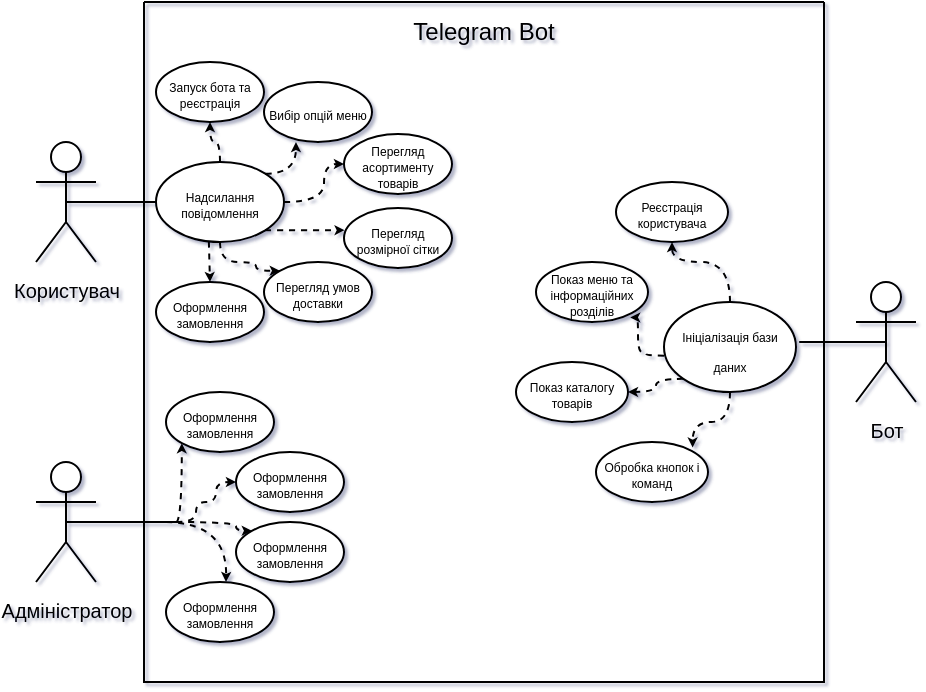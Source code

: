 <mxfile version="24.8.4">
  <diagram name="Страница — 1" id="RqsS0yz3TWl_wXyeVh9h">
    <mxGraphModel dx="2333" dy="1349" grid="1" gridSize="10" guides="1" tooltips="1" connect="1" arrows="1" fold="1" page="1" pageScale="1" pageWidth="827" pageHeight="1169" background="#FFFFFF" math="0" shadow="1">
      <root>
        <mxCell id="0" />
        <mxCell id="1" parent="0" />
        <mxCell id="C0XFGFW7d7K-EMH7Y1WT-32" style="edgeStyle=orthogonalEdgeStyle;rounded=0;orthogonalLoop=1;jettySize=auto;html=1;exitX=0.5;exitY=0.5;exitDx=0;exitDy=0;exitPerimeter=0;entryX=0;entryY=0.5;entryDx=0;entryDy=0;endArrow=none;endFill=0;" edge="1" parent="1" source="-us4pY8ACrfKPUBgGvkg-1" target="C0XFGFW7d7K-EMH7Y1WT-17">
          <mxGeometry relative="1" as="geometry" />
        </mxCell>
        <mxCell id="-us4pY8ACrfKPUBgGvkg-1" value="&lt;font style=&quot;font-size: 10px;&quot;&gt;Користувач&lt;/font&gt;" style="shape=umlActor;verticalLabelPosition=bottom;verticalAlign=top;html=1;outlineConnect=0;" parent="1" vertex="1">
          <mxGeometry x="190" y="140" width="30" height="60" as="geometry" />
        </mxCell>
        <mxCell id="-us4pY8ACrfKPUBgGvkg-2" value="&lt;font style=&quot;font-size: 10px;&quot;&gt;Адміністратор&lt;/font&gt;" style="shape=umlActor;verticalLabelPosition=bottom;verticalAlign=top;html=1;outlineConnect=0;" parent="1" vertex="1">
          <mxGeometry x="190" y="300" width="30" height="60" as="geometry" />
        </mxCell>
        <mxCell id="-us4pY8ACrfKPUBgGvkg-3" value="&lt;font style=&quot;font-size: 10px;&quot;&gt;Бот&lt;/font&gt;" style="shape=umlActor;verticalLabelPosition=bottom;verticalAlign=top;html=1;outlineConnect=0;" parent="1" vertex="1">
          <mxGeometry x="600" y="210" width="30" height="60" as="geometry" />
        </mxCell>
        <mxCell id="-us4pY8ACrfKPUBgGvkg-4" value="" style="swimlane;startSize=0;" parent="1" vertex="1">
          <mxGeometry x="244" y="70" width="340" height="340" as="geometry">
            <mxRectangle x="310" y="90" width="50" height="40" as="alternateBounds" />
          </mxGeometry>
        </mxCell>
        <mxCell id="-us4pY8ACrfKPUBgGvkg-7" value="Telegram Bot" style="text;html=1;align=center;verticalAlign=middle;whiteSpace=wrap;rounded=0;" parent="-us4pY8ACrfKPUBgGvkg-4" vertex="1">
          <mxGeometry x="130" width="80" height="30" as="geometry" />
        </mxCell>
        <mxCell id="C0XFGFW7d7K-EMH7Y1WT-1" value="&lt;p style=&quot;line-height: 50%;&quot;&gt;&lt;font style=&quot;font-size: 6px;&quot;&gt;Запуск бота та реєстрація&lt;/font&gt;&lt;/p&gt;" style="ellipse;whiteSpace=wrap;html=1;" vertex="1" parent="-us4pY8ACrfKPUBgGvkg-4">
          <mxGeometry x="6" y="30" width="54" height="30" as="geometry" />
        </mxCell>
        <mxCell id="C0XFGFW7d7K-EMH7Y1WT-12" style="edgeStyle=orthogonalEdgeStyle;rounded=0;orthogonalLoop=1;jettySize=auto;html=1;entryX=0.5;entryY=1;entryDx=0;entryDy=0;curved=1;endSize=2;dashed=1;" edge="1" parent="-us4pY8ACrfKPUBgGvkg-4" source="C0XFGFW7d7K-EMH7Y1WT-2" target="C0XFGFW7d7K-EMH7Y1WT-8">
          <mxGeometry relative="1" as="geometry" />
        </mxCell>
        <mxCell id="C0XFGFW7d7K-EMH7Y1WT-14" style="edgeStyle=orthogonalEdgeStyle;rounded=0;orthogonalLoop=1;jettySize=auto;html=1;exitX=0;exitY=1;exitDx=0;exitDy=0;entryX=1;entryY=0.5;entryDx=0;entryDy=0;curved=1;dashed=1;strokeColor=default;endSize=2;" edge="1" parent="-us4pY8ACrfKPUBgGvkg-4" source="C0XFGFW7d7K-EMH7Y1WT-2" target="C0XFGFW7d7K-EMH7Y1WT-10">
          <mxGeometry relative="1" as="geometry">
            <Array as="points">
              <mxPoint x="256" y="188" />
              <mxPoint x="256" y="195" />
            </Array>
          </mxGeometry>
        </mxCell>
        <mxCell id="C0XFGFW7d7K-EMH7Y1WT-15" style="edgeStyle=orthogonalEdgeStyle;rounded=0;orthogonalLoop=1;jettySize=auto;html=1;curved=1;entryX=0.863;entryY=0.092;entryDx=0;entryDy=0;entryPerimeter=0;dashed=1;strokeWidth=1;endSize=2;" edge="1" parent="-us4pY8ACrfKPUBgGvkg-4" source="C0XFGFW7d7K-EMH7Y1WT-2" target="C0XFGFW7d7K-EMH7Y1WT-11">
          <mxGeometry relative="1" as="geometry">
            <Array as="points">
              <mxPoint x="293" y="210" />
              <mxPoint x="274" y="210" />
            </Array>
          </mxGeometry>
        </mxCell>
        <mxCell id="C0XFGFW7d7K-EMH7Y1WT-2" value="&lt;font style=&quot;font-size: 6px;&quot;&gt;Ініціалізація бази даних&lt;/font&gt;" style="ellipse;whiteSpace=wrap;html=1;" vertex="1" parent="-us4pY8ACrfKPUBgGvkg-4">
          <mxGeometry x="260" y="150" width="66" height="45" as="geometry" />
        </mxCell>
        <mxCell id="C0XFGFW7d7K-EMH7Y1WT-8" value="&lt;p style=&quot;line-height: 50%;&quot;&gt;&lt;font style=&quot;font-size: 6px;&quot;&gt;Реєстрація користувача&lt;/font&gt;&lt;/p&gt;" style="ellipse;whiteSpace=wrap;html=1;" vertex="1" parent="-us4pY8ACrfKPUBgGvkg-4">
          <mxGeometry x="236" y="90" width="56" height="30" as="geometry" />
        </mxCell>
        <mxCell id="C0XFGFW7d7K-EMH7Y1WT-9" value="&lt;p style=&quot;line-height: 50%;&quot;&gt;&lt;font style=&quot;font-size: 6px;&quot;&gt;Показ меню та інформаційних розділів&lt;/font&gt;&lt;/p&gt;" style="ellipse;whiteSpace=wrap;html=1;" vertex="1" parent="-us4pY8ACrfKPUBgGvkg-4">
          <mxGeometry x="196" y="130" width="56" height="30" as="geometry" />
        </mxCell>
        <mxCell id="C0XFGFW7d7K-EMH7Y1WT-10" value="&lt;p style=&quot;line-height: 50%;&quot;&gt;&lt;font style=&quot;font-size: 6px;&quot;&gt;Показ каталогу товарів&lt;/font&gt;&lt;/p&gt;" style="ellipse;whiteSpace=wrap;html=1;" vertex="1" parent="-us4pY8ACrfKPUBgGvkg-4">
          <mxGeometry x="186" y="180" width="56" height="30" as="geometry" />
        </mxCell>
        <mxCell id="C0XFGFW7d7K-EMH7Y1WT-11" value="&lt;p style=&quot;line-height: 50%;&quot;&gt;&lt;font style=&quot;font-size: 6px;&quot;&gt;Обробка кнопок і команд&lt;/font&gt;&lt;/p&gt;" style="ellipse;whiteSpace=wrap;html=1;" vertex="1" parent="-us4pY8ACrfKPUBgGvkg-4">
          <mxGeometry x="226" y="220" width="56" height="30" as="geometry" />
        </mxCell>
        <mxCell id="C0XFGFW7d7K-EMH7Y1WT-13" style="edgeStyle=orthogonalEdgeStyle;rounded=0;orthogonalLoop=1;jettySize=auto;html=1;exitX=0;exitY=0;exitDx=0;exitDy=0;entryX=0.841;entryY=0.923;entryDx=0;entryDy=0;curved=1;dashed=1;startSize=6;endSize=2;entryPerimeter=0;" edge="1" parent="-us4pY8ACrfKPUBgGvkg-4" target="C0XFGFW7d7K-EMH7Y1WT-9">
          <mxGeometry relative="1" as="geometry">
            <mxPoint x="259.996" y="176.842" as="sourcePoint" />
            <mxPoint x="246.94" y="160" as="targetPoint" />
            <Array as="points">
              <mxPoint x="251" y="177" />
              <mxPoint x="251" y="175" />
              <mxPoint x="247" y="175" />
              <mxPoint x="247" y="158" />
            </Array>
          </mxGeometry>
        </mxCell>
        <mxCell id="C0XFGFW7d7K-EMH7Y1WT-25" value="" style="edgeStyle=orthogonalEdgeStyle;rounded=0;orthogonalLoop=1;jettySize=auto;html=1;curved=1;dashed=1;startSize=6;endSize=2;" edge="1" parent="-us4pY8ACrfKPUBgGvkg-4" source="C0XFGFW7d7K-EMH7Y1WT-17" target="C0XFGFW7d7K-EMH7Y1WT-1">
          <mxGeometry relative="1" as="geometry">
            <Array as="points">
              <mxPoint x="38" y="70" />
              <mxPoint x="33" y="70" />
            </Array>
          </mxGeometry>
        </mxCell>
        <mxCell id="C0XFGFW7d7K-EMH7Y1WT-27" style="edgeStyle=orthogonalEdgeStyle;rounded=0;orthogonalLoop=1;jettySize=auto;html=1;curved=1;dashed=1;endSize=2;" edge="1" parent="-us4pY8ACrfKPUBgGvkg-4" source="C0XFGFW7d7K-EMH7Y1WT-17" target="C0XFGFW7d7K-EMH7Y1WT-19">
          <mxGeometry relative="1" as="geometry" />
        </mxCell>
        <mxCell id="C0XFGFW7d7K-EMH7Y1WT-30" style="edgeStyle=orthogonalEdgeStyle;rounded=0;orthogonalLoop=1;jettySize=auto;html=1;entryX=0;entryY=0;entryDx=0;entryDy=0;curved=1;dashed=1;endSize=2;" edge="1" parent="-us4pY8ACrfKPUBgGvkg-4" source="C0XFGFW7d7K-EMH7Y1WT-17" target="C0XFGFW7d7K-EMH7Y1WT-21">
          <mxGeometry relative="1" as="geometry">
            <Array as="points">
              <mxPoint x="38" y="130" />
              <mxPoint x="56" y="130" />
              <mxPoint x="56" y="134" />
            </Array>
          </mxGeometry>
        </mxCell>
        <mxCell id="C0XFGFW7d7K-EMH7Y1WT-17" value="&lt;p style=&quot;line-height: 50%;&quot;&gt;&lt;span style=&quot;font-size: 6px;&quot;&gt;Надсилання повідомлення&lt;/span&gt;&lt;/p&gt;" style="ellipse;whiteSpace=wrap;html=1;" vertex="1" parent="-us4pY8ACrfKPUBgGvkg-4">
          <mxGeometry x="6" y="80" width="64" height="40" as="geometry" />
        </mxCell>
        <mxCell id="C0XFGFW7d7K-EMH7Y1WT-18" value="&lt;p style=&quot;line-height: 50%;&quot;&gt;&lt;font style=&quot;font-size: 6px;&quot;&gt;Вибір опцій меню&lt;/font&gt;&lt;/p&gt;" style="ellipse;whiteSpace=wrap;html=1;" vertex="1" parent="-us4pY8ACrfKPUBgGvkg-4">
          <mxGeometry x="60" y="40" width="54" height="30" as="geometry" />
        </mxCell>
        <mxCell id="C0XFGFW7d7K-EMH7Y1WT-19" value="&lt;p style=&quot;line-height: 50%;&quot;&gt;&lt;font style=&quot;font-size: 6px;&quot;&gt;Перегляд асортименту товарів&lt;/font&gt;&lt;/p&gt;" style="ellipse;whiteSpace=wrap;html=1;" vertex="1" parent="-us4pY8ACrfKPUBgGvkg-4">
          <mxGeometry x="100" y="66" width="54" height="30" as="geometry" />
        </mxCell>
        <mxCell id="C0XFGFW7d7K-EMH7Y1WT-20" value="&lt;p style=&quot;line-height: 50%;&quot;&gt;&lt;font style=&quot;font-size: 6px;&quot;&gt;Перегляд розмірної сітки&lt;/font&gt;&lt;/p&gt;" style="ellipse;whiteSpace=wrap;html=1;" vertex="1" parent="-us4pY8ACrfKPUBgGvkg-4">
          <mxGeometry x="100" y="103" width="54" height="30" as="geometry" />
        </mxCell>
        <mxCell id="C0XFGFW7d7K-EMH7Y1WT-21" value="&lt;p style=&quot;line-height: 50%;&quot;&gt;&lt;font style=&quot;font-size: 6px;&quot;&gt;Перегляд умов доставки&lt;/font&gt;&lt;/p&gt;" style="ellipse;whiteSpace=wrap;html=1;" vertex="1" parent="-us4pY8ACrfKPUBgGvkg-4">
          <mxGeometry x="60" y="130" width="54" height="30" as="geometry" />
        </mxCell>
        <mxCell id="C0XFGFW7d7K-EMH7Y1WT-22" value="&lt;p style=&quot;line-height: 50%;&quot;&gt;&lt;font style=&quot;font-size: 6px;&quot;&gt;Оформлення замовлення&lt;/font&gt;&lt;/p&gt;" style="ellipse;whiteSpace=wrap;html=1;" vertex="1" parent="-us4pY8ACrfKPUBgGvkg-4">
          <mxGeometry x="6" y="140" width="54" height="30" as="geometry" />
        </mxCell>
        <mxCell id="C0XFGFW7d7K-EMH7Y1WT-26" style="edgeStyle=orthogonalEdgeStyle;rounded=0;orthogonalLoop=1;jettySize=auto;html=1;exitX=1;exitY=0;exitDx=0;exitDy=0;entryX=0.296;entryY=1;entryDx=0;entryDy=0;entryPerimeter=0;dashed=1;curved=1;endSize=2;" edge="1" parent="-us4pY8ACrfKPUBgGvkg-4" source="C0XFGFW7d7K-EMH7Y1WT-17" target="C0XFGFW7d7K-EMH7Y1WT-18">
          <mxGeometry relative="1" as="geometry" />
        </mxCell>
        <mxCell id="C0XFGFW7d7K-EMH7Y1WT-28" style="edgeStyle=orthogonalEdgeStyle;rounded=0;orthogonalLoop=1;jettySize=auto;html=1;exitX=1;exitY=1;exitDx=0;exitDy=0;entryX=0.005;entryY=0.362;entryDx=0;entryDy=0;entryPerimeter=0;curved=1;dashed=1;endSize=2;" edge="1" parent="-us4pY8ACrfKPUBgGvkg-4" source="C0XFGFW7d7K-EMH7Y1WT-17" target="C0XFGFW7d7K-EMH7Y1WT-20">
          <mxGeometry relative="1" as="geometry" />
        </mxCell>
        <mxCell id="C0XFGFW7d7K-EMH7Y1WT-31" value="" style="endArrow=classic;dashed=1;html=1;rounded=0;exitX=0.413;exitY=0.995;exitDx=0;exitDy=0;endFill=1;endSize=2;entryX=0.5;entryY=0;entryDx=0;entryDy=0;exitPerimeter=0;" edge="1" parent="-us4pY8ACrfKPUBgGvkg-4" source="C0XFGFW7d7K-EMH7Y1WT-17" target="C0XFGFW7d7K-EMH7Y1WT-22">
          <mxGeometry width="50" height="50" relative="1" as="geometry">
            <mxPoint x="-24" y="170" as="sourcePoint" />
            <mxPoint x="26" y="120" as="targetPoint" />
          </mxGeometry>
        </mxCell>
        <mxCell id="C0XFGFW7d7K-EMH7Y1WT-44" style="edgeStyle=orthogonalEdgeStyle;rounded=0;orthogonalLoop=1;jettySize=auto;html=1;endSize=2;entryX=0;entryY=1;entryDx=0;entryDy=0;dashed=1;curved=1;" edge="1" parent="-us4pY8ACrfKPUBgGvkg-4" target="C0XFGFW7d7K-EMH7Y1WT-33">
          <mxGeometry relative="1" as="geometry">
            <mxPoint x="16" y="260" as="targetPoint" />
            <mxPoint x="16" y="260" as="sourcePoint" />
          </mxGeometry>
        </mxCell>
        <mxCell id="C0XFGFW7d7K-EMH7Y1WT-33" value="&lt;p style=&quot;line-height: 50%;&quot;&gt;&lt;font style=&quot;font-size: 6px;&quot;&gt;Оформлення замовлення&lt;/font&gt;&lt;/p&gt;" style="ellipse;whiteSpace=wrap;html=1;" vertex="1" parent="-us4pY8ACrfKPUBgGvkg-4">
          <mxGeometry x="11" y="195" width="54" height="30" as="geometry" />
        </mxCell>
        <mxCell id="C0XFGFW7d7K-EMH7Y1WT-34" value="&lt;p style=&quot;line-height: 50%;&quot;&gt;&lt;font style=&quot;font-size: 6px;&quot;&gt;Оформлення замовлення&lt;/font&gt;&lt;/p&gt;" style="ellipse;whiteSpace=wrap;html=1;" vertex="1" parent="-us4pY8ACrfKPUBgGvkg-4">
          <mxGeometry x="46" y="225" width="54" height="30" as="geometry" />
        </mxCell>
        <mxCell id="C0XFGFW7d7K-EMH7Y1WT-42" style="edgeStyle=orthogonalEdgeStyle;rounded=0;orthogonalLoop=1;jettySize=auto;html=1;endSize=2;entryX=0;entryY=0.5;entryDx=0;entryDy=0;dashed=1;curved=1;" edge="1" parent="-us4pY8ACrfKPUBgGvkg-4" target="C0XFGFW7d7K-EMH7Y1WT-34">
          <mxGeometry relative="1" as="geometry">
            <mxPoint x="16" y="260" as="targetPoint" />
            <mxPoint x="16" y="260" as="sourcePoint" />
            <Array as="points">
              <mxPoint x="26" y="260" />
              <mxPoint x="26" y="250" />
              <mxPoint x="36" y="250" />
              <mxPoint x="36" y="240" />
            </Array>
          </mxGeometry>
        </mxCell>
        <mxCell id="C0XFGFW7d7K-EMH7Y1WT-35" value="&lt;p style=&quot;line-height: 50%;&quot;&gt;&lt;font style=&quot;font-size: 6px;&quot;&gt;Оформлення замовлення&lt;/font&gt;&lt;/p&gt;" style="ellipse;whiteSpace=wrap;html=1;" vertex="1" parent="-us4pY8ACrfKPUBgGvkg-4">
          <mxGeometry x="46" y="260" width="54" height="30" as="geometry" />
        </mxCell>
        <mxCell id="C0XFGFW7d7K-EMH7Y1WT-43" style="edgeStyle=orthogonalEdgeStyle;rounded=0;orthogonalLoop=1;jettySize=auto;html=1;endSize=2;entryX=0;entryY=0;entryDx=0;entryDy=0;dashed=1;curved=1;" edge="1" parent="-us4pY8ACrfKPUBgGvkg-4" target="C0XFGFW7d7K-EMH7Y1WT-35">
          <mxGeometry relative="1" as="geometry">
            <mxPoint x="16" y="260" as="targetPoint" />
            <mxPoint x="16" y="260" as="sourcePoint" />
            <Array as="points">
              <mxPoint x="46" y="260" />
              <mxPoint x="46" y="264" />
            </Array>
          </mxGeometry>
        </mxCell>
        <mxCell id="C0XFGFW7d7K-EMH7Y1WT-36" value="&lt;p style=&quot;line-height: 50%;&quot;&gt;&lt;font style=&quot;font-size: 6px;&quot;&gt;Оформлення замовлення&lt;/font&gt;&lt;/p&gt;" style="ellipse;whiteSpace=wrap;html=1;" vertex="1" parent="-us4pY8ACrfKPUBgGvkg-4">
          <mxGeometry x="11" y="290" width="54" height="30" as="geometry" />
        </mxCell>
        <mxCell id="C0XFGFW7d7K-EMH7Y1WT-45" style="edgeStyle=orthogonalEdgeStyle;rounded=0;orthogonalLoop=1;jettySize=auto;html=1;endSize=2;entryX=0.5;entryY=0;entryDx=0;entryDy=0;dashed=1;curved=1;" edge="1" parent="-us4pY8ACrfKPUBgGvkg-4">
          <mxGeometry relative="1" as="geometry">
            <mxPoint x="41" y="290" as="targetPoint" />
            <mxPoint x="11" y="259.99" as="sourcePoint" />
          </mxGeometry>
        </mxCell>
        <mxCell id="C0XFGFW7d7K-EMH7Y1WT-16" value="" style="endArrow=none;html=1;rounded=0;entryX=0.5;entryY=0.5;entryDx=0;entryDy=0;entryPerimeter=0;exitX=1.024;exitY=0.444;exitDx=0;exitDy=0;exitPerimeter=0;" edge="1" parent="1" source="C0XFGFW7d7K-EMH7Y1WT-2" target="-us4pY8ACrfKPUBgGvkg-3">
          <mxGeometry width="50" height="50" relative="1" as="geometry">
            <mxPoint x="560" y="290" as="sourcePoint" />
            <mxPoint x="610" y="240" as="targetPoint" />
          </mxGeometry>
        </mxCell>
        <mxCell id="C0XFGFW7d7K-EMH7Y1WT-38" value="" style="endArrow=none;html=1;rounded=0;exitX=0.5;exitY=0.5;exitDx=0;exitDy=0;exitPerimeter=0;" edge="1" parent="1">
          <mxGeometry width="50" height="50" relative="1" as="geometry">
            <mxPoint x="205" y="330" as="sourcePoint" />
            <mxPoint x="260" y="330" as="targetPoint" />
          </mxGeometry>
        </mxCell>
      </root>
    </mxGraphModel>
  </diagram>
</mxfile>
